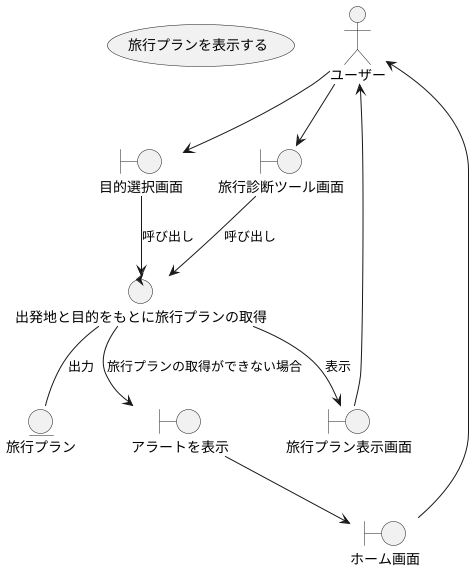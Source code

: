 @startuml

usecase 旅行プランを表示する

actor ユーザー

boundary ホーム画面
boundary 目的選択画面
boundary 旅行診断ツール画面
boundary 旅行プラン表示画面
boundary アラートを表示

control 出発地と目的をもとに旅行プランの取得

entity 旅行プラン

ユーザー --> 目的選択画面
ユーザー --> 旅行診断ツール画面
目的選択画面 --> 出発地と目的をもとに旅行プランの取得 : 呼び出し
旅行診断ツール画面 --> 出発地と目的をもとに旅行プランの取得 : 呼び出し
出発地と目的をもとに旅行プランの取得 --> アラートを表示 : 旅行プランの取得ができない場合
アラートを表示 --> ホーム画面
ホーム画面 --> ユーザー
出発地と目的をもとに旅行プランの取得 -- 旅行プラン : 出力
出発地と目的をもとに旅行プランの取得 --> 旅行プラン表示画面 : 表示
旅行プラン表示画面 --> ユーザー

@enduml